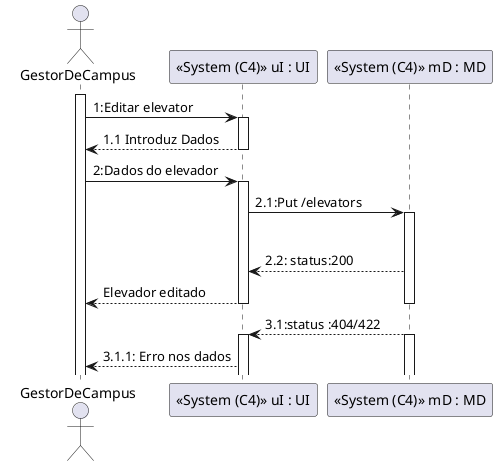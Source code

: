 @startuml
'http://plantuml.com/skinparam.html

actor GestorDeCampus
participant l as "<<System (C4)>> uI : UI"
participant md as "<<System (C4)>> mD : MD"


activate GestorDeCampus
GestorDeCampus -> l : 1:Editar elevator
activate l
l --> GestorDeCampus : 1.1 Introduz Dados
deactivate l
GestorDeCampus -> l : 2:Dados do elevador
activate l
l -> md :  2.1:Put /elevators
activate md
group alt
md --> l : 2.2: status:200
l--> GestorDeCampus: Elevador editado
deactivate md
deactivate l

md--> l : 3.1:status :404/422
activate md
activate l
l-->GestorDeCampus: 3.1.1: Erro nos dados




@enduml
```